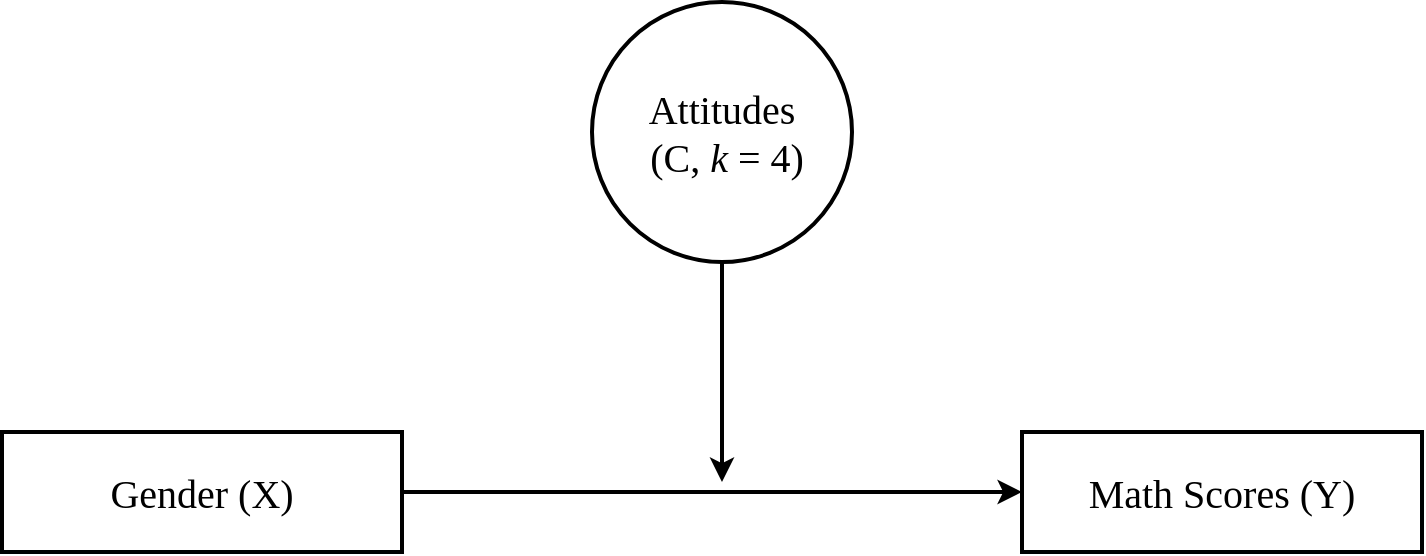 <mxfile version="27.1.4">
  <diagram name="Page-1" id="iXAbI2DZCOITZ1WkmRE5">
    <mxGraphModel dx="789" dy="967" grid="1" gridSize="10" guides="1" tooltips="1" connect="1" arrows="1" fold="1" page="1" pageScale="1" pageWidth="850" pageHeight="1100" math="0" shadow="0">
      <root>
        <mxCell id="0" />
        <mxCell id="1" parent="0" />
        <mxCell id="dJY-Xx-B1RpX3n3qujXj-1" value="Gender (X)" style="rounded=0;whiteSpace=wrap;html=1;fontFamily=Times New Roman;fontSize=20;strokeWidth=2;" parent="1" vertex="1">
          <mxGeometry x="70" y="295" width="200" height="60" as="geometry" />
        </mxCell>
        <mxCell id="dJY-Xx-B1RpX3n3qujXj-3" value="Attitudes&lt;div&gt;&amp;nbsp;(C, &lt;i&gt;k&lt;/i&gt; = 4)&lt;/div&gt;" style="ellipse;whiteSpace=wrap;html=1;aspect=fixed;fontFamily=Times New Roman;fontSize=20;strokeWidth=2;" parent="1" vertex="1">
          <mxGeometry x="365" y="80" width="130" height="130" as="geometry" />
        </mxCell>
        <mxCell id="dJY-Xx-B1RpX3n3qujXj-9" value="" style="endArrow=classic;html=1;rounded=0;exitX=1;exitY=0.5;exitDx=0;exitDy=0;entryX=0;entryY=0.5;entryDx=0;entryDy=0;strokeWidth=2;" parent="1" source="dJY-Xx-B1RpX3n3qujXj-1" edge="1">
          <mxGeometry width="50" height="50" relative="1" as="geometry">
            <mxPoint x="400" y="600" as="sourcePoint" />
            <mxPoint x="580" y="325" as="targetPoint" />
          </mxGeometry>
        </mxCell>
        <mxCell id="dJY-Xx-B1RpX3n3qujXj-11" value="" style="endArrow=classic;html=1;rounded=0;exitX=0.5;exitY=1;exitDx=0;exitDy=0;strokeWidth=2;" parent="1" source="dJY-Xx-B1RpX3n3qujXj-3" edge="1">
          <mxGeometry width="50" height="50" relative="1" as="geometry">
            <mxPoint x="290" y="345" as="sourcePoint" />
            <mxPoint x="430" y="320" as="targetPoint" />
          </mxGeometry>
        </mxCell>
        <mxCell id="tyTo7xCLQMP3Q11Xopob-1" value="Math Scores (Y)" style="rounded=0;whiteSpace=wrap;html=1;fontFamily=Times New Roman;fontSize=20;strokeWidth=2;" vertex="1" parent="1">
          <mxGeometry x="580" y="295" width="200" height="60" as="geometry" />
        </mxCell>
      </root>
    </mxGraphModel>
  </diagram>
</mxfile>
